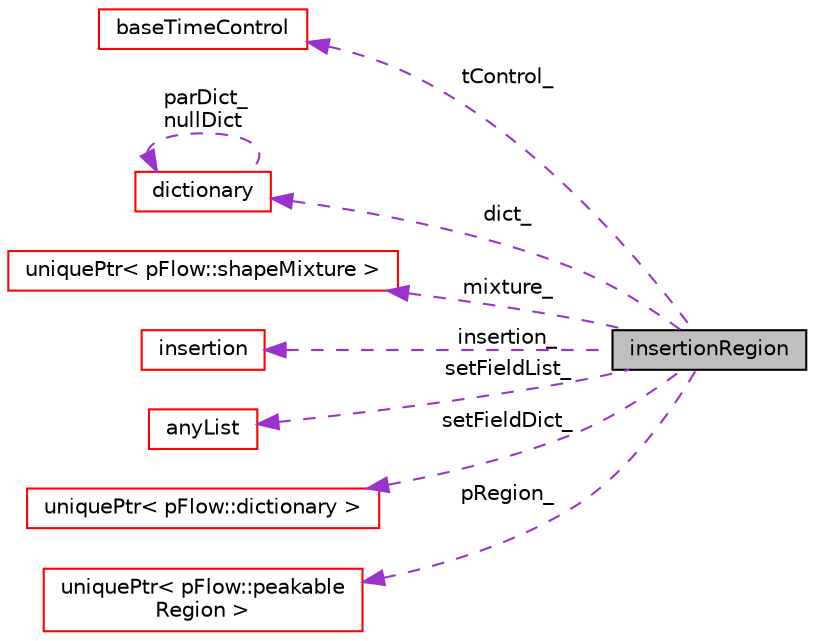 digraph "insertionRegion"
{
 // LATEX_PDF_SIZE
  edge [fontname="Helvetica",fontsize="10",labelfontname="Helvetica",labelfontsize="10"];
  node [fontname="Helvetica",fontsize="10",shape=record];
  rankdir="LR";
  Node1 [label="insertionRegion",height=0.2,width=0.4,color="black", fillcolor="grey75", style="filled", fontcolor="black",tooltip="This class defines all the necessary enteties for defining an insertion region."];
  Node2 -> Node1 [dir="back",color="darkorchid3",fontsize="10",style="dashed",label=" tControl_" ,fontname="Helvetica"];
  Node2 [label="baseTimeControl",height=0.2,width=0.4,color="red", fillcolor="white", style="filled",URL="$classpFlow_1_1baseTimeControl.html",tooltip=" "];
  Node6 -> Node1 [dir="back",color="darkorchid3",fontsize="10",style="dashed",label=" dict_" ,fontname="Helvetica"];
  Node6 [label="dictionary",height=0.2,width=0.4,color="red", fillcolor="white", style="filled",URL="$classpFlow_1_1dictionary.html",tooltip="Dictionary holds a set of data entries or sub-dictionaries that are enclosed in a curely braces or ar..."];
  Node6 -> Node6 [dir="back",color="darkorchid3",fontsize="10",style="dashed",label=" parDict_\nnullDict" ,fontname="Helvetica"];
  Node15 -> Node1 [dir="back",color="darkorchid3",fontsize="10",style="dashed",label=" mixture_" ,fontname="Helvetica"];
  Node15 [label="uniquePtr\< pFlow::shapeMixture \>",height=0.2,width=0.4,color="red", fillcolor="white", style="filled",URL="$classpFlow_1_1uniquePtr.html",tooltip=" "];
  Node19 -> Node1 [dir="back",color="darkorchid3",fontsize="10",style="dashed",label=" insertion_" ,fontname="Helvetica"];
  Node19 [label="insertion",height=0.2,width=0.4,color="red", fillcolor="white", style="filled",URL="$classpFlow_1_1insertion.html",tooltip="Base class for particle insertion."];
  Node104 -> Node1 [dir="back",color="darkorchid3",fontsize="10",style="dashed",label=" setFieldList_" ,fontname="Helvetica"];
  Node104 [label="anyList",height=0.2,width=0.4,color="red", fillcolor="white", style="filled",URL="$classpFlow_1_1anyList.html",tooltip=" "];
  Node109 -> Node1 [dir="back",color="darkorchid3",fontsize="10",style="dashed",label=" setFieldDict_" ,fontname="Helvetica"];
  Node109 [label="uniquePtr\< pFlow::dictionary \>",height=0.2,width=0.4,color="red", fillcolor="white", style="filled",URL="$classpFlow_1_1uniquePtr.html",tooltip=" "];
  Node111 -> Node1 [dir="back",color="darkorchid3",fontsize="10",style="dashed",label=" pRegion_" ,fontname="Helvetica"];
  Node111 [label="uniquePtr\< pFlow::peakable\lRegion \>",height=0.2,width=0.4,color="red", fillcolor="white", style="filled",URL="$classpFlow_1_1uniquePtr.html",tooltip=" "];
}
